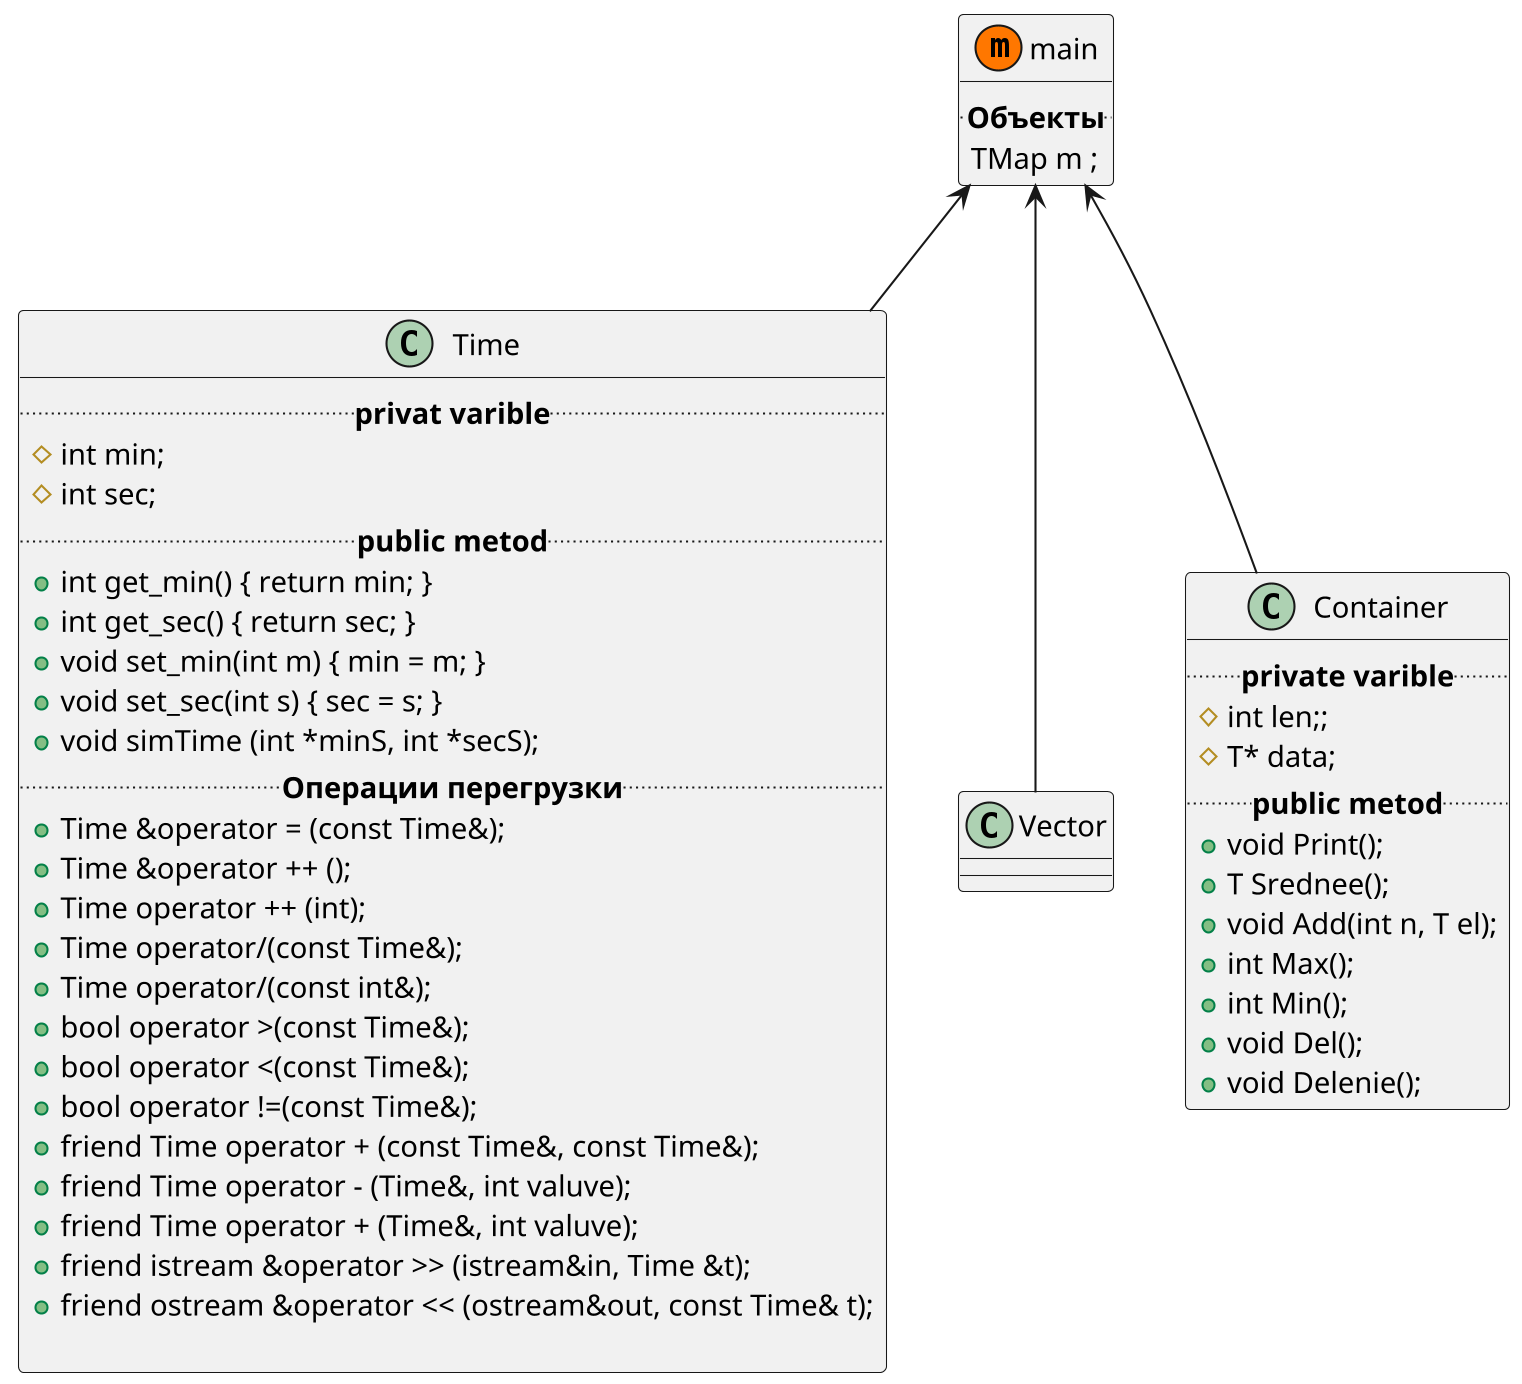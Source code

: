  @startuml
' note left of main #while: Комментарий.
' note top of Rightangled : Комментарий.
' note top of Object : Комментарий.
' note top of Vector : Комментарий.
skinparam dpi 200
skinparam shadowing false

main <-- Time
main <-- Vector
main <-- Container

class main<<(m,#FF7700)>>{
    .. **Объекты** ..
    TMap m ;
} 
class Time{
    .. **privat varible** ..
    # int min;
    # int sec;
    .. **public metod** ..
    + int get_min() { return min; }
	+ int get_sec() { return sec; }
	+ void set_min(int m) { min = m; }
	+ void set_sec(int s) { sec = s; }
	+ void simTime (int *minS, int *secS);
    .. **Операции перегрузки** ..
    + Time &operator = (const Time&); 
	+ Time &operator ++ (); 
	+ Time operator ++ (int);
	+ Time operator/(const Time&);
	+ Time operator/(const int&);
	+ bool operator >(const Time&);
	+ bool operator <(const Time&);
	+ bool operator !=(const Time&);
	+ friend Time operator + (const Time&, const Time&);
    + friend Time operator - (Time&, int valuve);
	+ friend Time operator + (Time&, int valuve);
	+ friend istream &operator >> (istream&in, Time &t);
	+ friend ostream &operator << (ostream&out, const Time& t);

}
class Container{
    .. **private varible** ..
    # int len;;
    # T* data;
    .. **public metod** ..
    + void Print();
    + T Srednee();
    + void Add(int n, T el);
    + int Max();
    + int Min();
    + void Del();
    + void Delenie();
}
 @enduml

